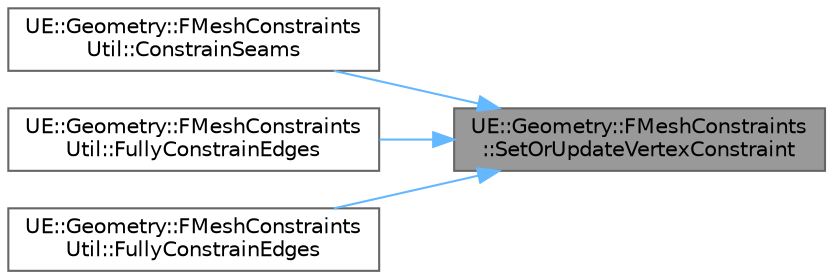 digraph "UE::Geometry::FMeshConstraints::SetOrUpdateVertexConstraint"
{
 // INTERACTIVE_SVG=YES
 // LATEX_PDF_SIZE
  bgcolor="transparent";
  edge [fontname=Helvetica,fontsize=10,labelfontname=Helvetica,labelfontsize=10];
  node [fontname=Helvetica,fontsize=10,shape=box,height=0.2,width=0.4];
  rankdir="RL";
  Node1 [id="Node000001",label="UE::Geometry::FMeshConstraints\l::SetOrUpdateVertexConstraint",height=0.2,width=0.4,color="gray40", fillcolor="grey60", style="filled", fontcolor="black",tooltip="Set the constraint on the given VertexID."];
  Node1 -> Node2 [id="edge1_Node000001_Node000002",dir="back",color="steelblue1",style="solid",tooltip=" "];
  Node2 [id="Node000002",label="UE::Geometry::FMeshConstraints\lUtil::ConstrainSeams",height=0.2,width=0.4,color="grey40", fillcolor="white", style="filled",URL="$dd/d69/classUE_1_1Geometry_1_1FMeshConstraintsUtil.html#a00d1054775f28b40b5d3965cf2cdab27",tooltip="Constrain attribute seams of the given overlay."];
  Node1 -> Node3 [id="edge2_Node000001_Node000003",dir="back",color="steelblue1",style="solid",tooltip=" "];
  Node3 [id="Node000003",label="UE::Geometry::FMeshConstraints\lUtil::FullyConstrainEdges",height=0.2,width=0.4,color="grey40", fillcolor="white", style="filled",URL="$dd/d69/classUE_1_1Geometry_1_1FMeshConstraintsUtil.html#aae59d2e2d74278bf830e545b64d63769",tooltip="For all edges, disable flip/split/collapse."];
  Node1 -> Node4 [id="edge3_Node000001_Node000004",dir="back",color="steelblue1",style="solid",tooltip=" "];
  Node4 [id="Node000004",label="UE::Geometry::FMeshConstraints\lUtil::FullyConstrainEdges",height=0.2,width=0.4,color="grey40", fillcolor="white", style="filled",URL="$dd/d69/classUE_1_1Geometry_1_1FMeshConstraintsUtil.html#a46da0059ed22a119303e164c314eeec4",tooltip="For all edges, disable flip/split/collapse."];
}
